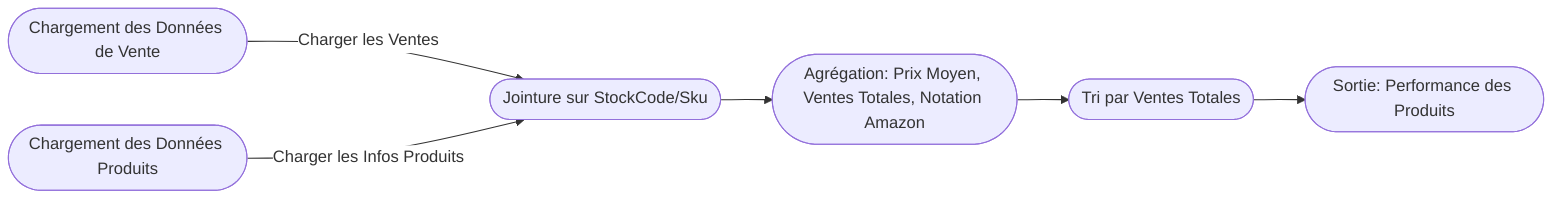 %%{init: {'themeVariables': {'primaryColor': '#ffcc00', 'edgeLabelBackground':'#ffffff', 'tertiaryColor': '#ffffff', 'fontSize': 24}}}%%

flowchart LR
    A([Chargement des Données de Vente])
    B([Chargement des Données Produits])
    C([Jointure sur StockCode/Sku])
    D([Agrégation: Prix Moyen, Ventes Totales, Notation Amazon])
    E([Tri par Ventes Totales])
    F([Sortie: Performance des Produits])

    A -->|Charger les Ventes| C
    B -->|Charger les Infos Produits| C --> D --> E --> F